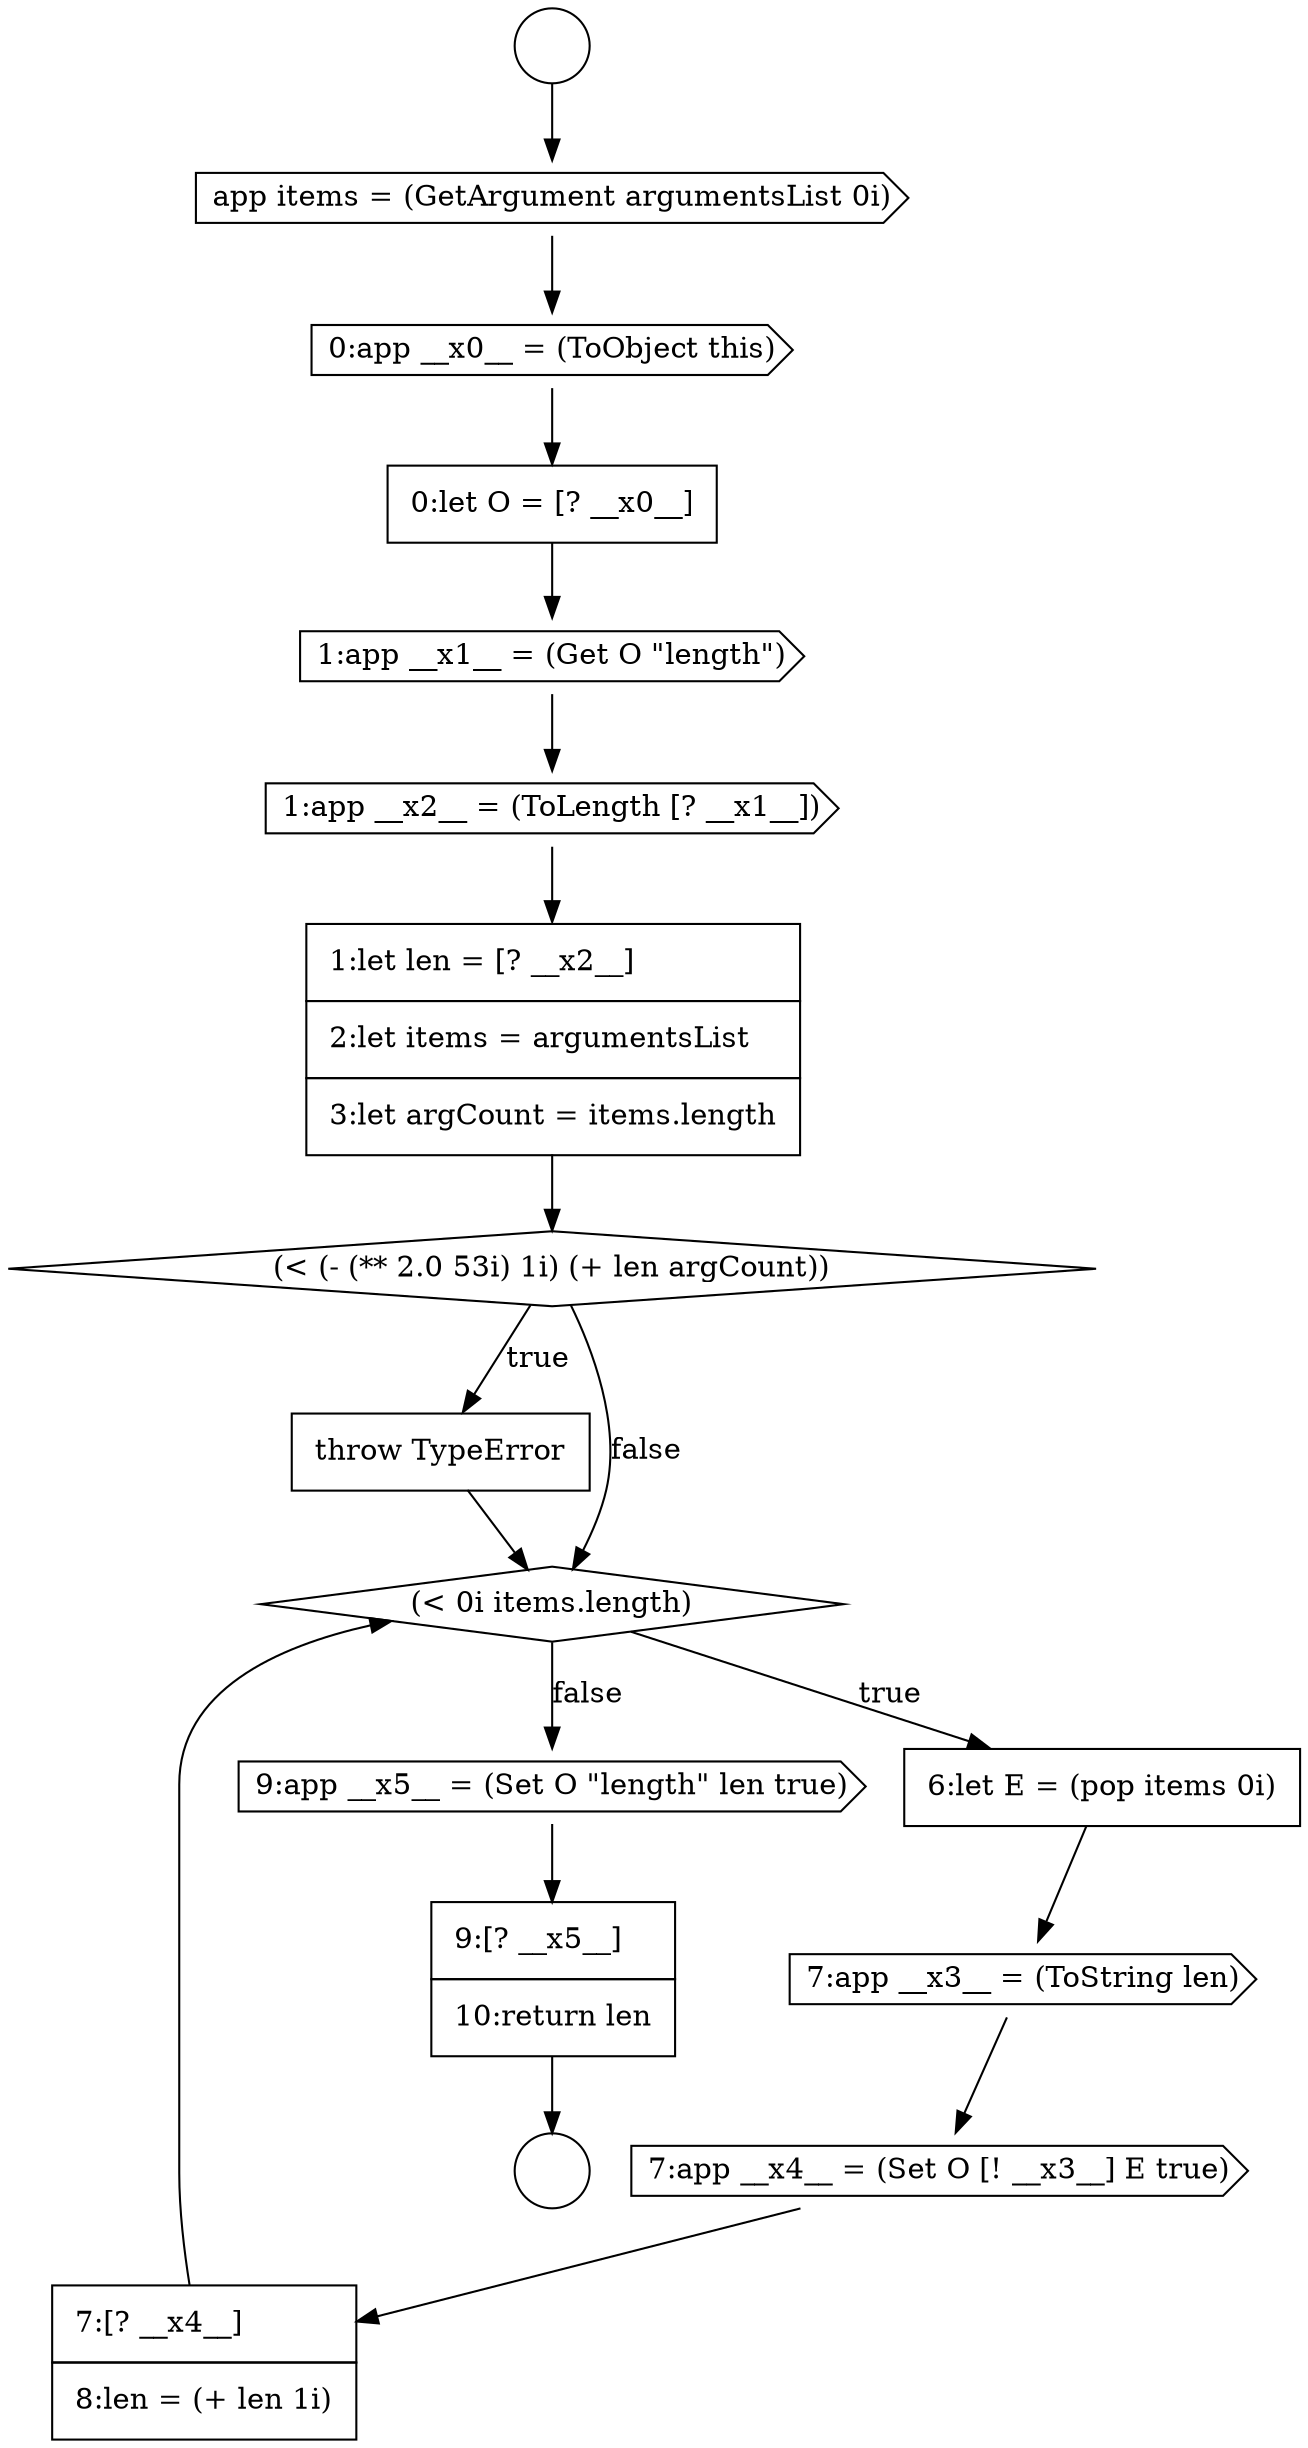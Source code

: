digraph {
  node15138 [shape=circle label=" " color="black" fillcolor="white" style=filled]
  node15146 [shape=diamond, label=<<font color="black">(&lt; (- (** 2.0 53i) 1i) (+ len argCount))</font>> color="black" fillcolor="white" style=filled]
  node15150 [shape=cds, label=<<font color="black">7:app __x3__ = (ToString len)</font>> color="black" fillcolor="white" style=filled]
  node15142 [shape=none, margin=0, label=<<font color="black">
    <table border="0" cellborder="1" cellspacing="0" cellpadding="10">
      <tr><td align="left">0:let O = [? __x0__]</td></tr>
    </table>
  </font>> color="black" fillcolor="white" style=filled]
  node15141 [shape=cds, label=<<font color="black">0:app __x0__ = (ToObject this)</font>> color="black" fillcolor="white" style=filled]
  node15151 [shape=cds, label=<<font color="black">7:app __x4__ = (Set O [! __x3__] E true)</font>> color="black" fillcolor="white" style=filled]
  node15147 [shape=none, margin=0, label=<<font color="black">
    <table border="0" cellborder="1" cellspacing="0" cellpadding="10">
      <tr><td align="left">throw TypeError</td></tr>
    </table>
  </font>> color="black" fillcolor="white" style=filled]
  node15140 [shape=cds, label=<<font color="black">app items = (GetArgument argumentsList 0i)</font>> color="black" fillcolor="white" style=filled]
  node15152 [shape=none, margin=0, label=<<font color="black">
    <table border="0" cellborder="1" cellspacing="0" cellpadding="10">
      <tr><td align="left">7:[? __x4__]</td></tr>
      <tr><td align="left">8:len = (+ len 1i)</td></tr>
    </table>
  </font>> color="black" fillcolor="white" style=filled]
  node15148 [shape=diamond, label=<<font color="black">(&lt; 0i items.length)</font>> color="black" fillcolor="white" style=filled]
  node15144 [shape=cds, label=<<font color="black">1:app __x2__ = (ToLength [? __x1__])</font>> color="black" fillcolor="white" style=filled]
  node15139 [shape=circle label=" " color="black" fillcolor="white" style=filled]
  node15145 [shape=none, margin=0, label=<<font color="black">
    <table border="0" cellborder="1" cellspacing="0" cellpadding="10">
      <tr><td align="left">1:let len = [? __x2__]</td></tr>
      <tr><td align="left">2:let items = argumentsList</td></tr>
      <tr><td align="left">3:let argCount = items.length</td></tr>
    </table>
  </font>> color="black" fillcolor="white" style=filled]
  node15143 [shape=cds, label=<<font color="black">1:app __x1__ = (Get O &quot;length&quot;)</font>> color="black" fillcolor="white" style=filled]
  node15153 [shape=cds, label=<<font color="black">9:app __x5__ = (Set O &quot;length&quot; len true)</font>> color="black" fillcolor="white" style=filled]
  node15149 [shape=none, margin=0, label=<<font color="black">
    <table border="0" cellborder="1" cellspacing="0" cellpadding="10">
      <tr><td align="left">6:let E = (pop items 0i)</td></tr>
    </table>
  </font>> color="black" fillcolor="white" style=filled]
  node15154 [shape=none, margin=0, label=<<font color="black">
    <table border="0" cellborder="1" cellspacing="0" cellpadding="10">
      <tr><td align="left">9:[? __x5__]</td></tr>
      <tr><td align="left">10:return len</td></tr>
    </table>
  </font>> color="black" fillcolor="white" style=filled]
  node15142 -> node15143 [ color="black"]
  node15154 -> node15139 [ color="black"]
  node15138 -> node15140 [ color="black"]
  node15151 -> node15152 [ color="black"]
  node15144 -> node15145 [ color="black"]
  node15150 -> node15151 [ color="black"]
  node15148 -> node15149 [label=<<font color="black">true</font>> color="black"]
  node15148 -> node15153 [label=<<font color="black">false</font>> color="black"]
  node15146 -> node15147 [label=<<font color="black">true</font>> color="black"]
  node15146 -> node15148 [label=<<font color="black">false</font>> color="black"]
  node15145 -> node15146 [ color="black"]
  node15140 -> node15141 [ color="black"]
  node15143 -> node15144 [ color="black"]
  node15149 -> node15150 [ color="black"]
  node15152 -> node15148 [ color="black"]
  node15147 -> node15148 [ color="black"]
  node15141 -> node15142 [ color="black"]
  node15153 -> node15154 [ color="black"]
}
